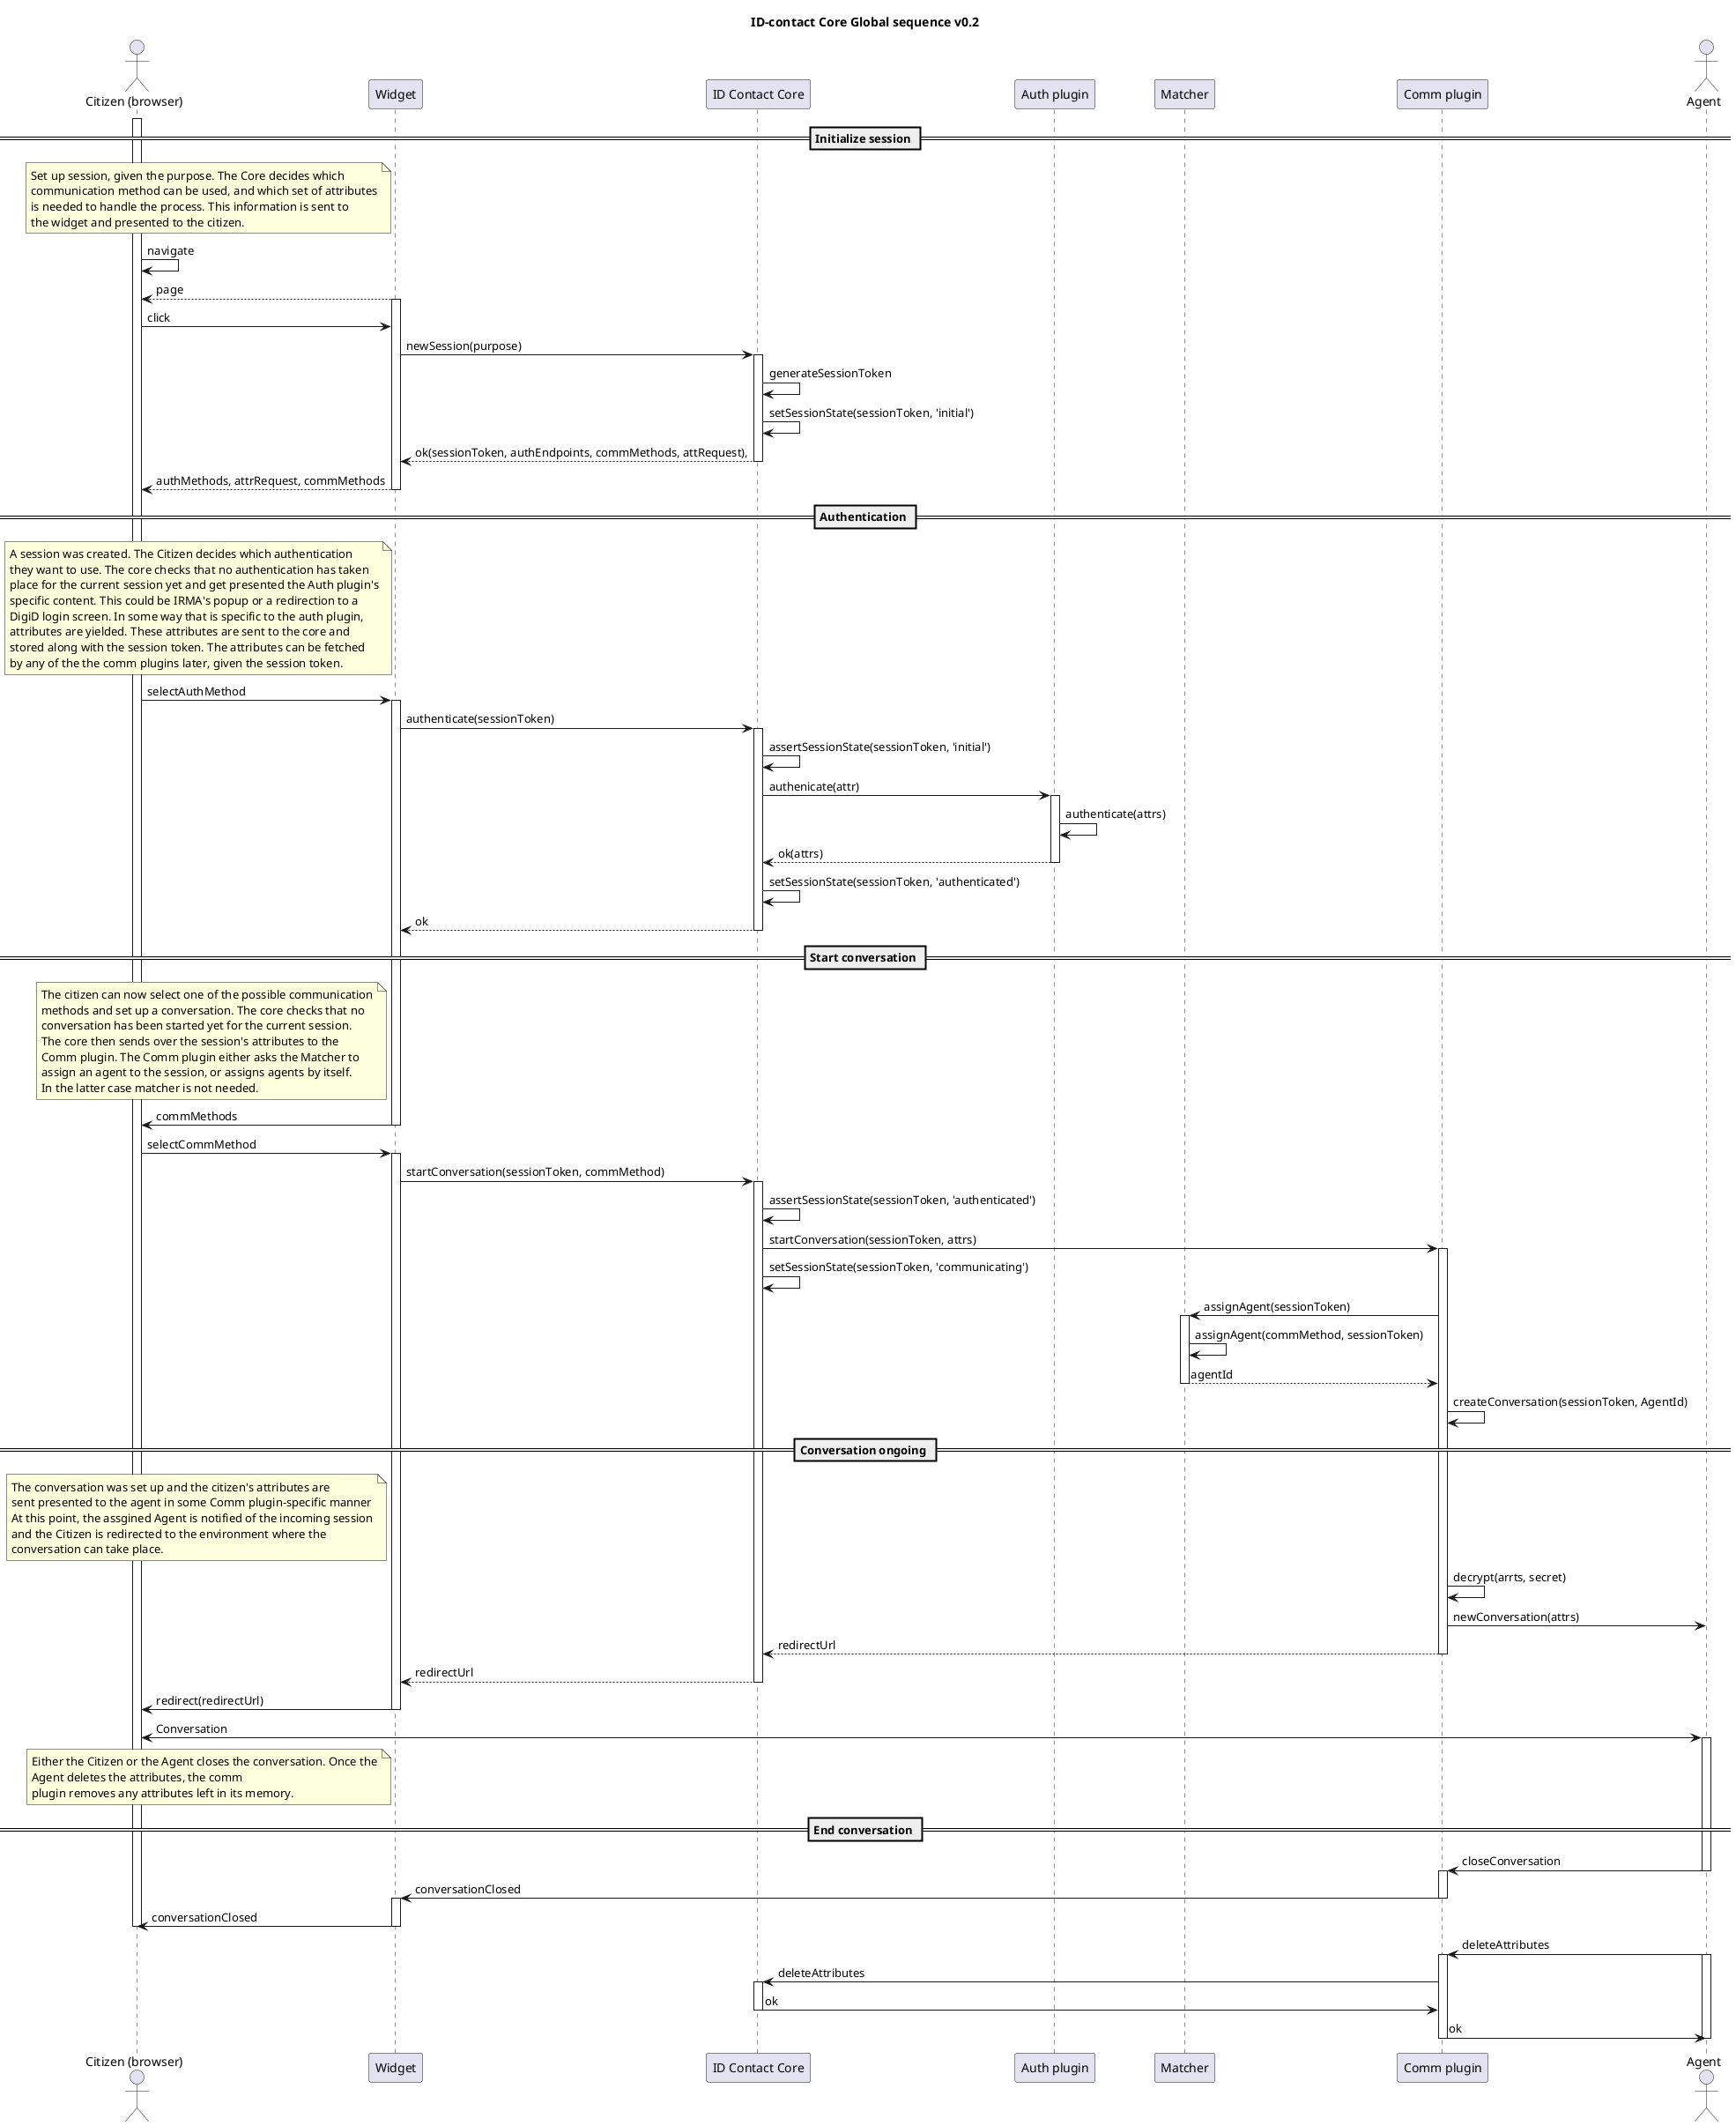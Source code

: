 
@startuml
title ID-contact Core Global sequence v0.2

actor "Citizen (browser)" as citizen
participant "Widget" as widget
participant "ID Contact Core" as core
participant "Auth plugin" as auth_plugin
participant "Matcher" as matcher
participant "Comm plugin" as comm_plugin
actor Agent as agent

== Initialize session ==
note left of widget
Set up session, given the purpose. The Core decides which 
communication method can be used, and which set of attributes
is needed to handle the process. This information is sent to
the widget and presented to the citizen.
end note

activate citizen
citizen->citizen: navigate
widget-->citizen: page
activate widget
citizen->widget: click
widget->core: newSession(purpose)
activate core
core->core: generateSessionToken
core->core: setSessionState(sessionToken, 'initial')
core-->widget: ok(sessionToken, authEndpoints, commMethods, attRequest),
deactivate core
widget-->citizen: authMethods, attrRequest, commMethods
deactivate widget
== Authentication ==

note left of widget
A session was created. The Citizen decides which authentication
they want to use. The core checks that no authentication has taken
place for the current session yet and get presented the Auth plugin's
specific content. This could be IRMA's popup or a redirection to a 
DigiD login screen. In some way that is specific to the auth plugin,
attributes are yielded. These attributes are sent to the core and
stored along with the session token. The attributes can be fetched 
by any of the the comm plugins later, given the session token.
end note
citizen->widget: selectAuthMethod
activate widget
widget->core: authenticate(sessionToken)
activate core
core->core: assertSessionState(sessionToken, 'initial')
core->auth_plugin: authenicate(attr)
activate auth_plugin
auth_plugin->auth_plugin: authenticate(attrs)
auth_plugin-->core: ok(attrs)
deactivate auth_plugin
core->core: setSessionState(sessionToken, 'authenticated')
core-->widget: ok
deactivate core

== Start conversation ==
note left of widget
The citizen can now select one of the possible communication
methods and set up a conversation. The core checks that no
conversation has been started yet for the current session.
The core then sends over the session's attributes to the 
Comm plugin. The Comm plugin either asks the Matcher to 
assign an agent to the session, or assigns agents by itself. 
In the latter case matcher is not needed.
end note

widget->citizen: commMethods
deactivate widget
citizen->widget: selectCommMethod
activate widget
widget->core: startConversation(sessionToken, commMethod)
activate core
core->core: assertSessionState(sessionToken, 'authenticated')
core->comm_plugin:startConversation(sessionToken, attrs)
activate comm_plugin
core->core: setSessionState(sessionToken, 'communicating')
comm_plugin->matcher: assignAgent(sessionToken)
activate matcher
matcher->matcher: assignAgent(commMethod, sessionToken)

matcher-->comm_plugin: agentId
deactivate matcher
comm_plugin->comm_plugin:createConversation(sessionToken, AgentId)

== Conversation ongoing ==
note left of widget
The conversation was set up and the citizen's attributes are
sent presented to the agent in some Comm plugin-specific manner
At this point, the assgined Agent is notified of the incoming session
and the Citizen is redirected to the environment where the
conversation can take place.
end note

comm_plugin->comm_plugin: decrypt(arrts, secret)
comm_plugin->agent: newConversation(attrs)
comm_plugin-->core: redirectUrl
deactivate comm_plugin
core-->widget:redirectUrl
deactivate core
widget->citizen: redirect(redirectUrl)
deactivate widget
citizen<->agent: Conversation
activate agent

note left of widget
Either the Citizen or the Agent closes the conversation. Once the
Agent deletes the attributes, the comm
plugin removes any attributes left in its memory.
end note
== End conversation ==
agent->comm_plugin: closeConversation
deactivate agent
activate comm_plugin
comm_plugin->widget: conversationClosed
deactivate comm_plugin
activate widget
widget->citizen: conversationClosed
deactivate widget
deactivate citizen
agent->comm_plugin: deleteAttributes
activate agent
activate comm_plugin
comm_plugin->core: deleteAttributes
activate core
core->comm_plugin: ok
deactivate core
comm_plugin->agent: ok
deactivate comm_plugin
deactivate agent


@enduml